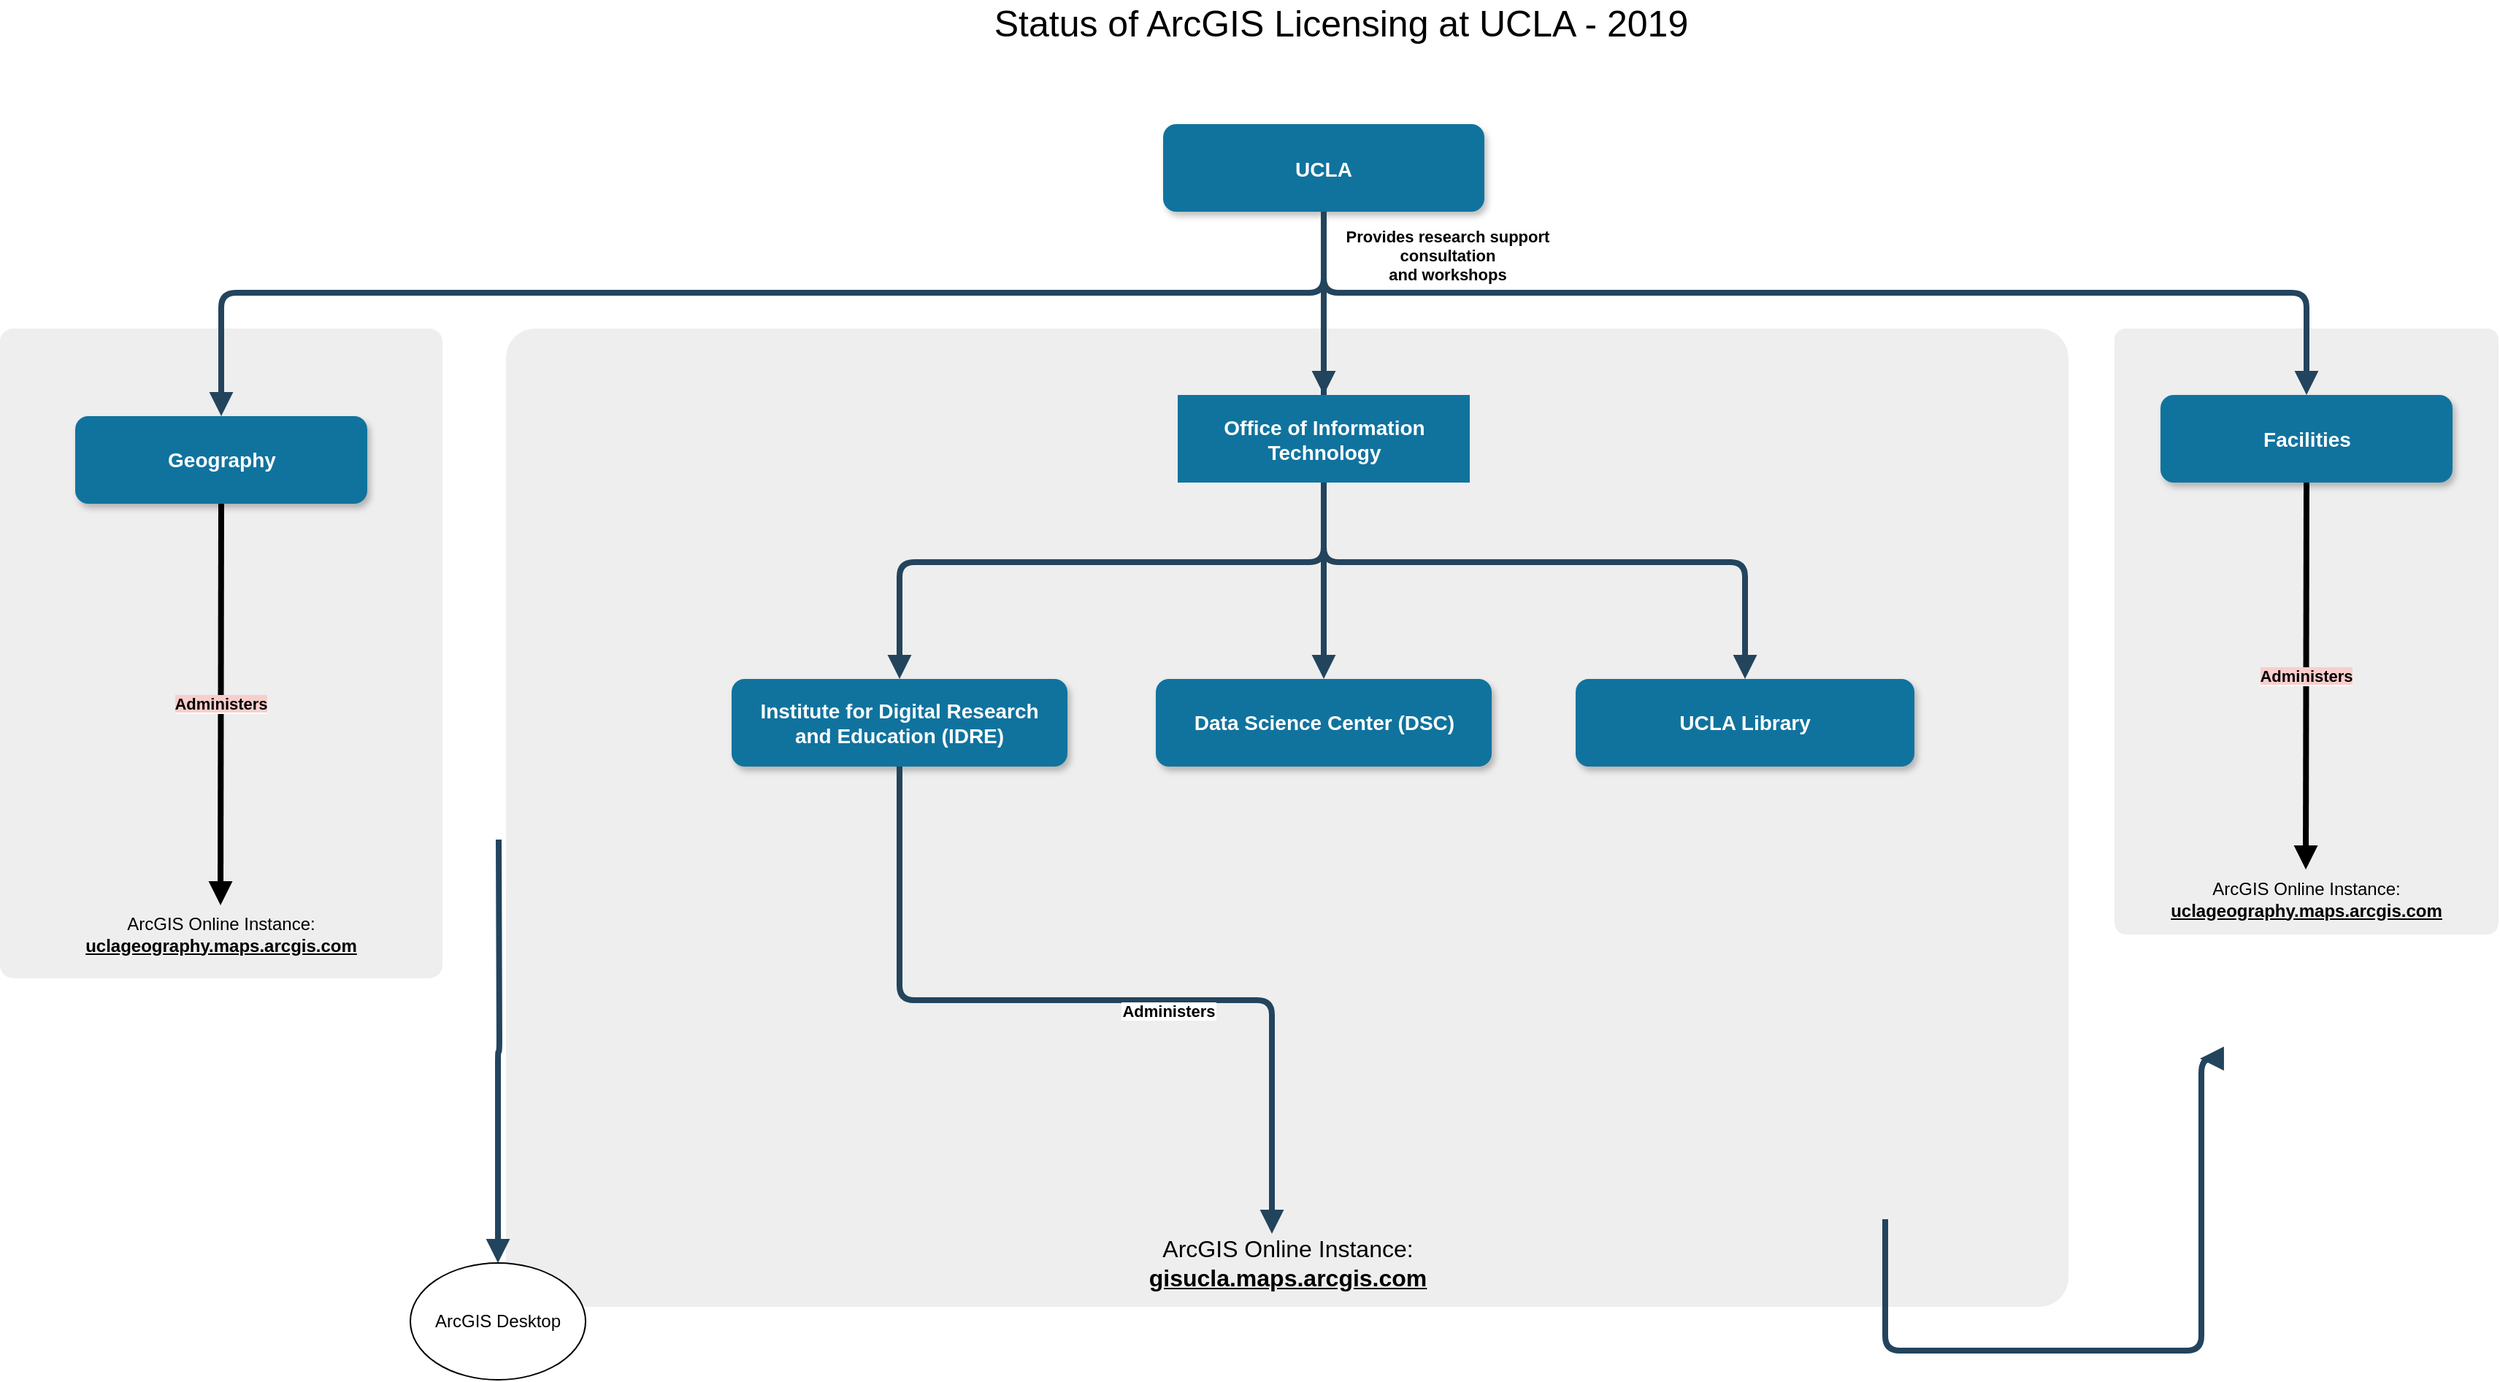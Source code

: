 <mxfile version="12.3.0" type="github" pages="1">
  <diagram name="Page-1" id="97916047-d0de-89f5-080d-49f4d83e522f">
    <mxGraphModel dx="1536" dy="940" grid="1" gridSize="10" guides="1" tooltips="1" connect="1" arrows="1" fold="1" page="1" pageScale="1.5" pageWidth="1169" pageHeight="827" background="#ffffff" math="0" shadow="0">
      <root>
        <mxCell id="0"/>
        <mxCell id="1" parent="0"/>
        <mxCell id="7HnK9eXFFECSjdr3EfDR-79" value="" style="rounded=1;whiteSpace=wrap;html=1;shadow=0;align=center;fillColor=#eeeeee;strokeColor=none;connectable=0;allowArrows=0;arcSize=3;" vertex="1" parent="1">
          <mxGeometry x="1477" y="320" width="263" height="415" as="geometry"/>
        </mxCell>
        <mxCell id="7HnK9eXFFECSjdr3EfDR-78" value="" style="rounded=1;whiteSpace=wrap;html=1;shadow=0;align=center;fillColor=#eeeeee;strokeColor=none;connectable=0;allowArrows=0;arcSize=3;" vertex="1" parent="1">
          <mxGeometry x="29" y="320" width="303" height="445" as="geometry"/>
        </mxCell>
        <mxCell id="7HnK9eXFFECSjdr3EfDR-64" value="" style="rounded=1;whiteSpace=wrap;html=1;shadow=0;align=center;fillColor=#eeeeee;strokeColor=none;connectable=0;allowArrows=0;arcSize=3;editable=0;movable=0;resizable=0;" vertex="1" parent="1">
          <mxGeometry x="375.5" y="320" width="1070" height="670" as="geometry"/>
        </mxCell>
        <mxCell id="3" value="UCLA" style="rounded=1;fillColor=#10739E;strokeColor=none;shadow=1;gradientColor=none;fontStyle=1;fontColor=#FFFFFF;fontSize=14;" parent="1" vertex="1">
          <mxGeometry x="825.5" y="180" width="220" height="60" as="geometry"/>
        </mxCell>
        <mxCell id="7HnK9eXFFECSjdr3EfDR-62" value="" style="edgeStyle=orthogonalEdgeStyle;rounded=1;orthogonalLoop=1;jettySize=auto;html=1;entryX=0.5;entryY=0;entryDx=0;entryDy=0;fontStyle=1;strokeColor=#23445D;strokeWidth=4;endFill=1;endArrow=block;" edge="1" parent="1" target="7HnK9eXFFECSjdr3EfDR-63">
          <mxGeometry relative="1" as="geometry">
            <mxPoint x="370.5" y="670" as="sourcePoint"/>
            <mxPoint x="370" y="900" as="targetPoint"/>
          </mxGeometry>
        </mxCell>
        <mxCell id="5" value="Institute for Digital Research&#xa;and Education (IDRE)" style="rounded=1;fillColor=#10739E;strokeColor=none;shadow=1;gradientColor=none;fontStyle=1;fontColor=#FFFFFF;fontSize=14;align=center;whiteSpace=wrap;" parent="1" vertex="1">
          <mxGeometry x="530" y="560" width="230" height="60" as="geometry"/>
        </mxCell>
        <mxCell id="7HnK9eXFFECSjdr3EfDR-57" value="Data Science Center (DSC)" style="rounded=1;fillColor=#10739E;strokeColor=none;shadow=1;gradientColor=none;fontStyle=1;fontColor=#FFFFFF;fontSize=14;whiteSpace=wrap;" vertex="1" parent="1">
          <mxGeometry x="820.5" y="560" width="230" height="60" as="geometry"/>
        </mxCell>
        <mxCell id="6" value="UCLA Library" style="rounded=1;fillColor=#10739E;strokeColor=none;shadow=1;gradientColor=none;fontStyle=1;fontColor=#FFFFFF;fontSize=14;labelBackgroundColor=none;whiteSpace=wrap;spacing=0;" parent="1" vertex="1">
          <mxGeometry x="1108" y="560" width="232" height="60" as="geometry"/>
        </mxCell>
        <mxCell id="7" value="Facilities" style="rounded=1;fillColor=#10739E;strokeColor=none;shadow=1;gradientColor=none;fontStyle=1;fontColor=#FFFFFF;fontSize=14;whiteSpace=wrap;" parent="1" vertex="1">
          <mxGeometry x="1508.5" y="365.5" width="200" height="60" as="geometry"/>
        </mxCell>
        <mxCell id="32" value="" style="edgeStyle=elbowEdgeStyle;elbow=vertical;strokeWidth=4;endArrow=block;endFill=1;fontStyle=1;strokeColor=#23445D;exitX=0.5;exitY=1;exitDx=0;exitDy=0;" parent="1" source="4" target="6" edge="1">
          <mxGeometry x="187.5" y="165.5" width="100" height="100" as="geometry">
            <mxPoint x="187.5" y="265.5" as="sourcePoint"/>
            <mxPoint x="287.5" y="165.5" as="targetPoint"/>
            <Array as="points">
              <mxPoint x="1080" y="480"/>
              <mxPoint x="1145.5" y="340"/>
            </Array>
          </mxGeometry>
        </mxCell>
        <mxCell id="33" value="" style="edgeStyle=elbowEdgeStyle;elbow=vertical;strokeWidth=4;endArrow=block;endFill=1;fontStyle=1;strokeColor=#23445D;exitX=0.5;exitY=1;exitDx=0;exitDy=0;fontSize=12;rounded=1;" parent="1" source="3" target="7" edge="1">
          <mxGeometry width="100" height="100" as="geometry">
            <mxPoint x="937.5" y="265.5" as="sourcePoint"/>
            <mxPoint x="287.5" y="165.5" as="targetPoint"/>
            <Array as="points">
              <mxPoint x="1227.5" y="295.5"/>
            </Array>
            <mxPoint x="18" y="-37" as="offset"/>
          </mxGeometry>
        </mxCell>
        <mxCell id="7HnK9eXFFECSjdr3EfDR-59" value="" style="edgeStyle=elbowEdgeStyle;elbow=vertical;strokeWidth=4;endArrow=block;endFill=1;fontStyle=1;strokeColor=#23445D;entryX=0.5;entryY=0;entryDx=0;entryDy=0;" edge="1" parent="1" target="7HnK9eXFFECSjdr3EfDR-57">
          <mxGeometry x="165.5" width="100" height="100" as="geometry">
            <mxPoint x="935.5" y="240" as="sourcePoint"/>
            <mxPoint x="945.5" y="590" as="targetPoint"/>
            <Array as="points">
              <mxPoint x="1015.5" y="480"/>
            </Array>
            <mxPoint x="-3" y="80" as="offset"/>
          </mxGeometry>
        </mxCell>
        <mxCell id="30" value="" style="edgeStyle=elbowEdgeStyle;elbow=vertical;strokeWidth=4;endArrow=block;endFill=1;fontStyle=1;strokeColor=#23445D;" parent="1" source="4" target="5" edge="1">
          <mxGeometry width="100" height="100" as="geometry">
            <mxPoint x="187.5" y="265.5" as="sourcePoint"/>
            <mxPoint x="287.5" y="165.5" as="targetPoint"/>
            <Array as="points">
              <mxPoint x="935.5" y="480"/>
            </Array>
            <mxPoint x="2" y="-8" as="offset"/>
          </mxGeometry>
        </mxCell>
        <mxCell id="7HnK9eXFFECSjdr3EfDR-73" style="edgeStyle=orthogonalEdgeStyle;orthogonalLoop=1;jettySize=auto;html=1;endArrow=block;endFill=1;fontSize=11;rounded=1;fontStyle=1;strokeColor=#23445D;strokeWidth=4;" edge="1" parent="1">
          <mxGeometry relative="1" as="geometry">
            <mxPoint x="1535.5" y="820" as="targetPoint"/>
            <mxPoint x="1320" y="930" as="sourcePoint"/>
            <Array as="points">
              <mxPoint x="1536.5" y="1020"/>
            </Array>
          </mxGeometry>
        </mxCell>
        <mxCell id="7HnK9eXFFECSjdr3EfDR-63" value="ArcGIS Desktop" style="ellipse;whiteSpace=wrap;html=1;rounded=0;shadow=0;align=center;" vertex="1" parent="1">
          <mxGeometry x="310" y="960" width="120" height="80" as="geometry"/>
        </mxCell>
        <mxCell id="7HnK9eXFFECSjdr3EfDR-65" value="&lt;font style=&quot;font-size: 16px&quot;&gt;ArcGIS Online Instance:&lt;br&gt;&lt;font style=&quot;font-size: 16px&quot;&gt;&lt;u&gt;&lt;b&gt;gisucla.maps.arcgis.com&lt;/b&gt;&lt;/u&gt;&lt;/font&gt;&lt;/font&gt;" style="text;html=1;strokeColor=none;fillColor=none;align=center;verticalAlign=middle;whiteSpace=wrap;rounded=0;shadow=0;" vertex="1" parent="1">
          <mxGeometry x="775.5" y="950" width="270" height="20" as="geometry"/>
        </mxCell>
        <mxCell id="7HnK9eXFFECSjdr3EfDR-71" value="" style="edgeStyle=elbowEdgeStyle;elbow=vertical;strokeWidth=4;endArrow=block;endFill=1;fontStyle=1;strokeColor=#23445D;exitX=0.5;exitY=1;exitDx=0;exitDy=0;entryX=0.5;entryY=0;entryDx=0;entryDy=0;fontSize=12;rounded=1;" edge="1" parent="1" target="7HnK9eXFFECSjdr3EfDR-72">
          <mxGeometry width="100" height="100" as="geometry">
            <mxPoint x="935.5" y="240" as="sourcePoint"/>
            <mxPoint x="325.5" y="270" as="targetPoint"/>
            <Array as="points">
              <mxPoint x="1227.5" y="295.5"/>
            </Array>
            <mxPoint x="2" y="-34" as="offset"/>
          </mxGeometry>
        </mxCell>
        <mxCell id="7HnK9eXFFECSjdr3EfDR-72" value="Geography" style="rounded=1;fillColor=#10739E;strokeColor=none;shadow=1;gradientColor=none;fontStyle=1;fontColor=#FFFFFF;fontSize=14;whiteSpace=wrap;" vertex="1" parent="1">
          <mxGeometry x="80.5" y="380" width="200" height="60" as="geometry"/>
        </mxCell>
        <mxCell id="7HnK9eXFFECSjdr3EfDR-81" value="&lt;span style=&quot;background-color: rgb(248 , 206 , 204)&quot;&gt;Administers&lt;/span&gt;" style="endArrow=block;html=1;exitX=0.5;exitY=1;exitDx=0;exitDy=0;fontStyle=1;strokeWidth=4;endFill=1;comic=0;" edge="1" parent="1" source="7HnK9eXFFECSjdr3EfDR-72">
          <mxGeometry width="50" height="50" relative="1" as="geometry">
            <mxPoint x="52" y="470" as="sourcePoint"/>
            <mxPoint x="180" y="715" as="targetPoint"/>
          </mxGeometry>
        </mxCell>
        <mxCell id="7HnK9eXFFECSjdr3EfDR-82" value="&lt;div&gt;ArcGIS Online Instance:&lt;/div&gt;&lt;div&gt;&lt;u&gt;&lt;b&gt;uclageography.maps.arcgis.com&lt;/b&gt;&lt;/u&gt;&lt;br&gt;&lt;/div&gt;" style="text;html=1;strokeColor=none;fillColor=none;align=center;verticalAlign=middle;whiteSpace=wrap;rounded=0;" vertex="1" parent="1">
          <mxGeometry x="108" y="725" width="145" height="20" as="geometry"/>
        </mxCell>
        <mxCell id="7HnK9eXFFECSjdr3EfDR-93" value="Status of ArcGIS Licensing at UCLA - 2019" style="text;html=1;strokeColor=none;fillColor=none;align=center;verticalAlign=middle;whiteSpace=wrap;rounded=0;fontSize=25;" vertex="1" parent="1">
          <mxGeometry x="686.5" y="100" width="521" height="20" as="geometry"/>
        </mxCell>
        <mxCell id="7HnK9eXFFECSjdr3EfDR-94" value="Administers" style="edgeStyle=elbowEdgeStyle;elbow=vertical;strokeWidth=4;endArrow=block;endFill=1;fontStyle=1;strokeColor=#23445D;exitX=0.5;exitY=1;exitDx=0;exitDy=0;" edge="1" parent="1" source="5">
          <mxGeometry width="100" height="100" as="geometry">
            <mxPoint x="945.5" y="250" as="sourcePoint"/>
            <mxPoint x="900" y="940" as="targetPoint"/>
            <Array as="points">
              <mxPoint x="880" y="780"/>
            </Array>
            <mxPoint x="57" y="7" as="offset"/>
          </mxGeometry>
        </mxCell>
        <mxCell id="7HnK9eXFFECSjdr3EfDR-98" value="&lt;span style=&quot;background-color: rgb(248 , 206 , 204)&quot;&gt;Administers&lt;/span&gt;" style="endArrow=block;html=1;fontStyle=1;strokeWidth=4;endFill=1;comic=0;exitX=0.5;exitY=1;exitDx=0;exitDy=0;" edge="1" parent="1" source="7">
          <mxGeometry width="50" height="50" relative="1" as="geometry">
            <mxPoint x="1608" y="540" as="sourcePoint"/>
            <mxPoint x="1608" y="690.5" as="targetPoint"/>
          </mxGeometry>
        </mxCell>
        <mxCell id="7HnK9eXFFECSjdr3EfDR-99" value="&lt;div&gt;ArcGIS Online Instance:&lt;/div&gt;&lt;div&gt;&lt;u&gt;&lt;b&gt;uclageography.maps.arcgis.com&lt;/b&gt;&lt;/u&gt;&lt;br&gt;&lt;/div&gt;" style="text;html=1;strokeColor=none;fillColor=none;align=center;verticalAlign=middle;whiteSpace=wrap;rounded=0;" vertex="1" parent="1">
          <mxGeometry x="1536" y="700.5" width="145" height="20" as="geometry"/>
        </mxCell>
        <mxCell id="4" value="Office of Information Technology" style="rounded=0;fillColor=#10739E;strokeColor=none;shadow=0;gradientColor=none;fontStyle=1;fontColor=#FFFFFF;fontSize=14;verticalAlign=middle;whiteSpace=wrap;" parent="1" vertex="1">
          <mxGeometry x="835.5" y="365.5" width="200" height="60" as="geometry"/>
        </mxCell>
        <mxCell id="7HnK9eXFFECSjdr3EfDR-102" value="Provides research support&#xa;consultation&#xa;and workshops&#xa;" style="edgeStyle=elbowEdgeStyle;elbow=vertical;strokeWidth=4;endArrow=block;endFill=1;fontStyle=1;strokeColor=#23445D;" edge="1" parent="1" source="3" target="4">
          <mxGeometry x="165.5" width="100" height="100" as="geometry">
            <mxPoint x="935.5" y="240" as="sourcePoint"/>
            <mxPoint x="765.5" y="635" as="targetPoint"/>
            <Array as="points"/>
            <mxPoint x="85" y="-27" as="offset"/>
          </mxGeometry>
        </mxCell>
      </root>
    </mxGraphModel>
  </diagram>
</mxfile>
